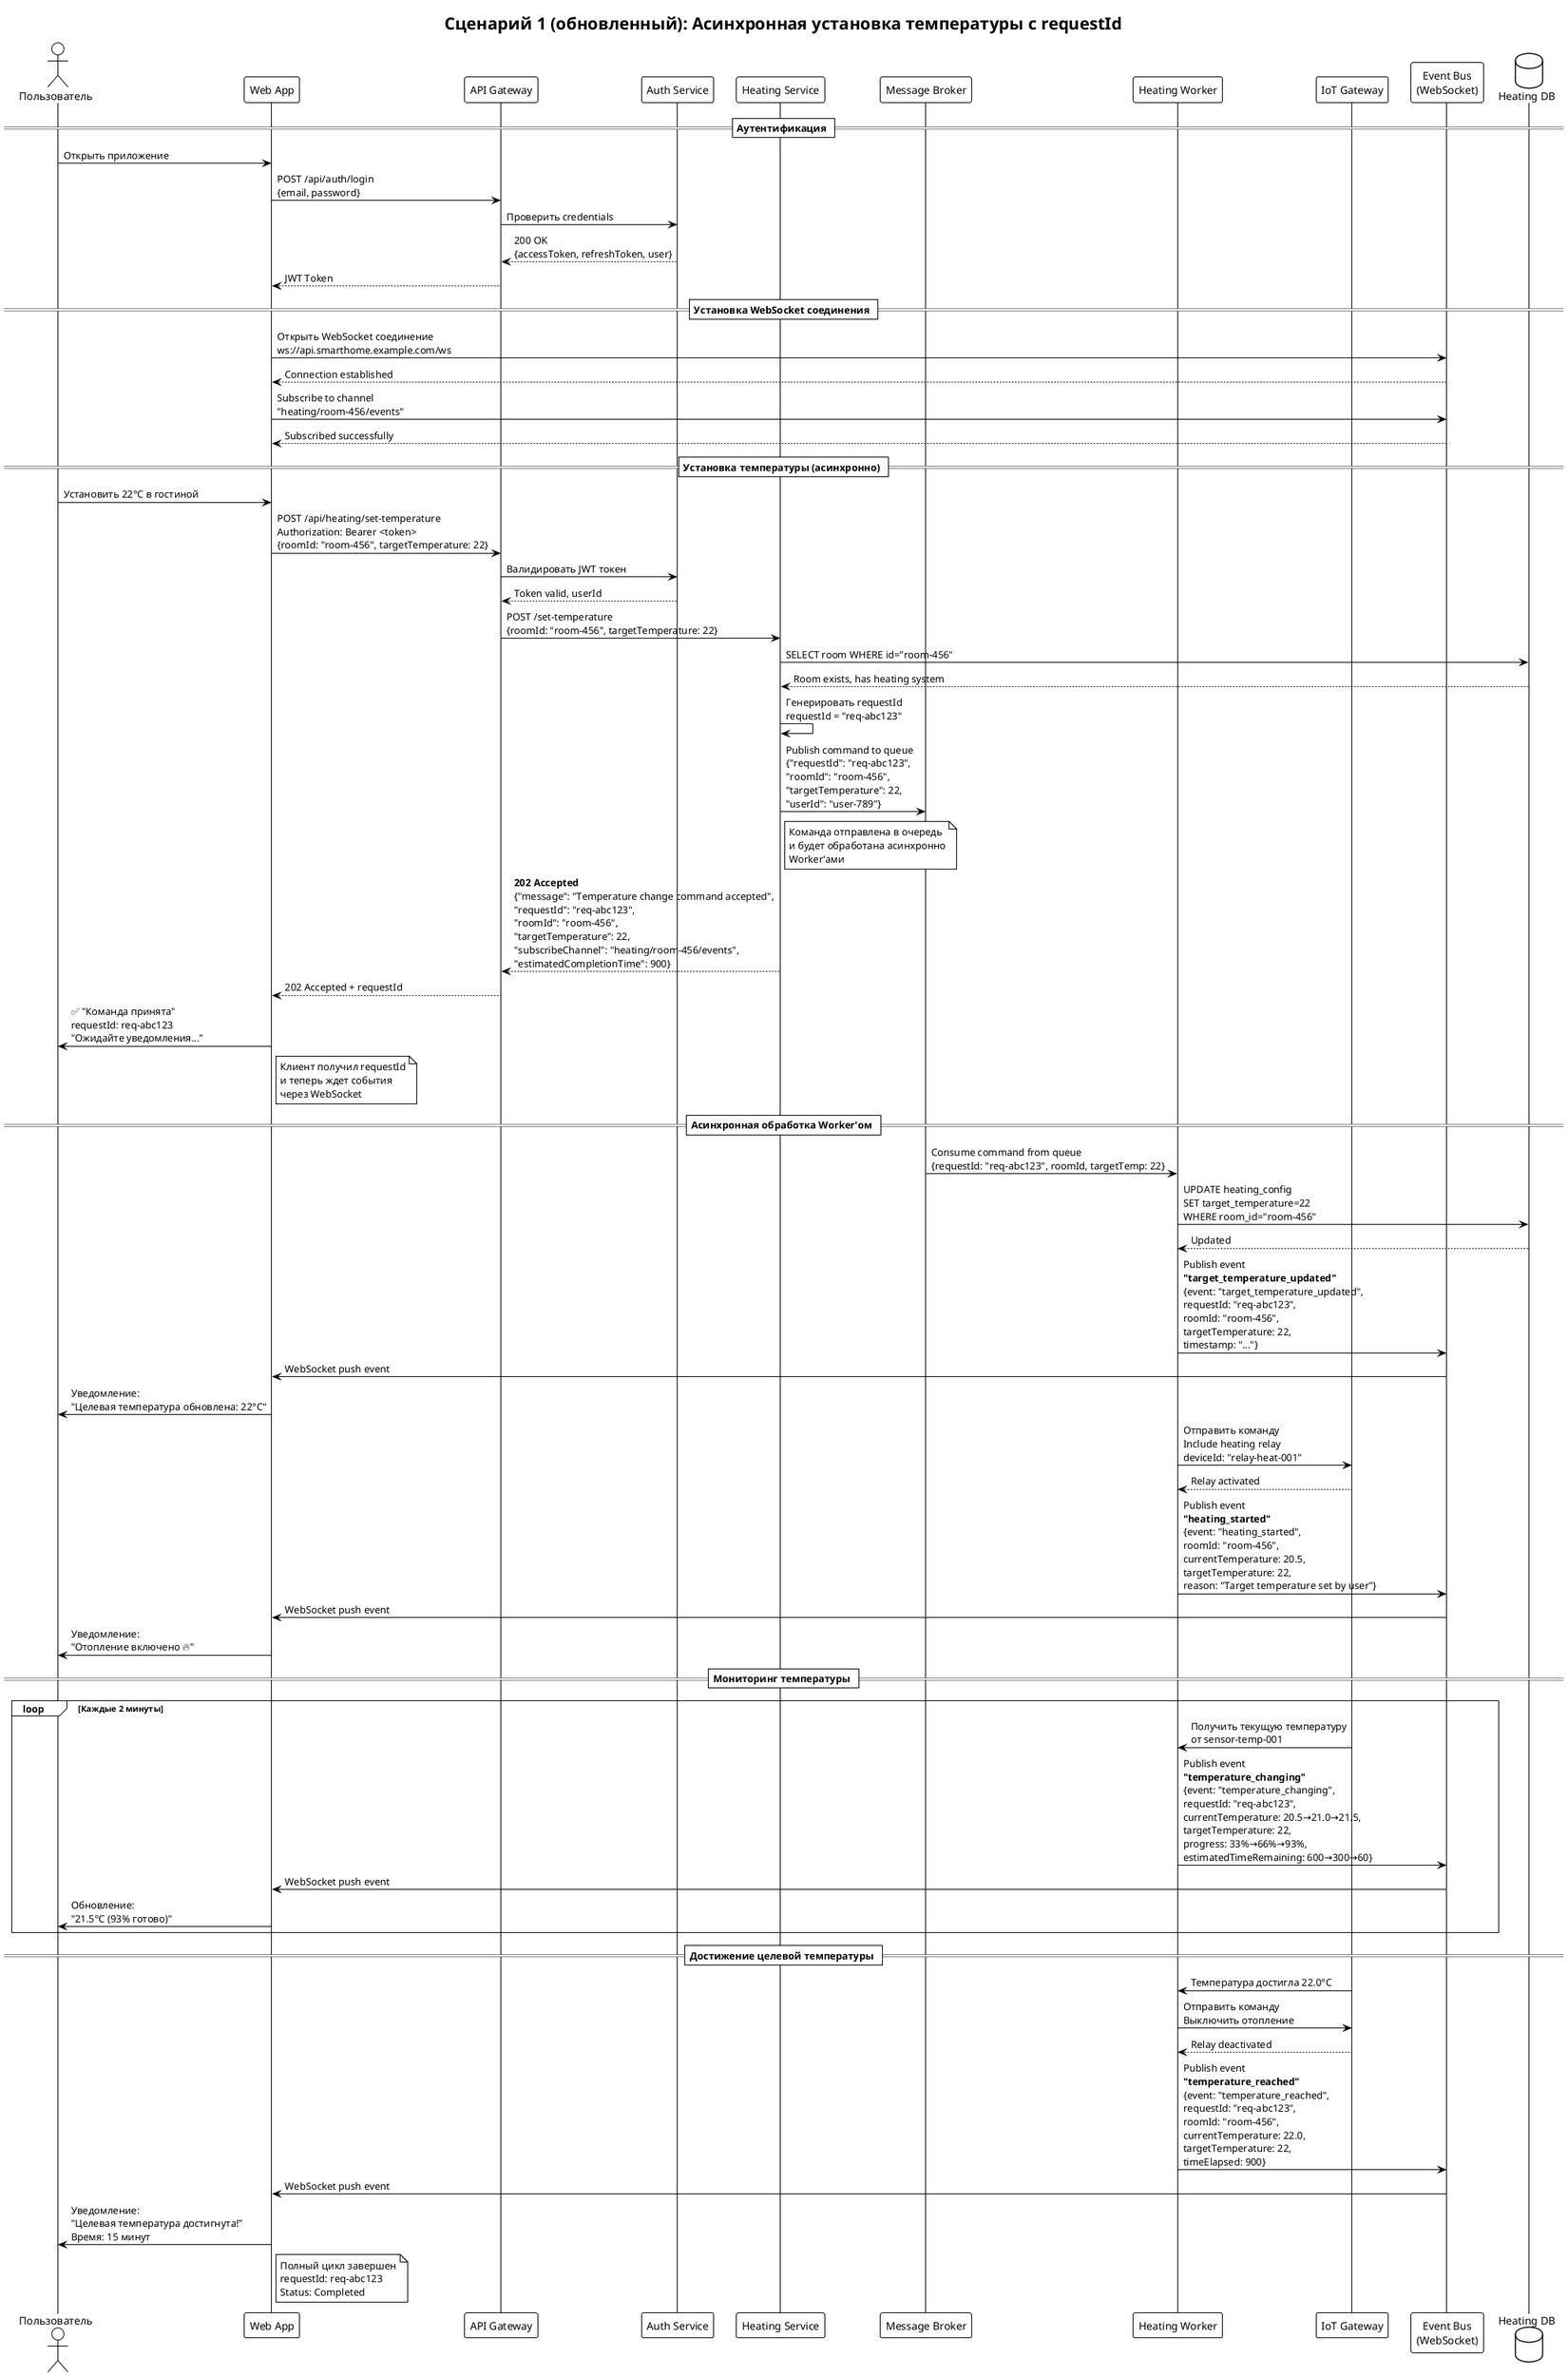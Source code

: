 @startuml
!theme plain
title Сценарий 1 (обновленный): Асинхронная установка температуры с requestId

actor "Пользователь" as User
participant "Web App" as Web
participant "API Gateway" as Gateway
participant "Auth Service" as Auth
participant "Heating Service" as Heating
participant "Message Broker" as Broker
participant "Heating Worker" as Worker
participant "IoT Gateway" as IoT
participant "Event Bus\n(WebSocket)" as Events
database "Heating DB" as HeatingDB

== Аутентификация ==
User -> Web: Открыть приложение
Web -> Gateway: POST /api/auth/login\n{email, password}
Gateway -> Auth: Проверить credentials
Auth --> Gateway: 200 OK\n{accessToken, refreshToken, user}
Gateway --> Web: JWT Token

== Установка WebSocket соединения ==
Web -> Events: Открыть WebSocket соединение\nws://api.smarthome.example.com/ws
Events --> Web: Connection established
Web -> Events: Subscribe to channel\n"heating/room-456/events"
Events --> Web: Subscribed successfully

== Установка температуры (асинхронно) ==
User -> Web: Установить 22°C в гостиной
Web -> Gateway: POST /api/heating/set-temperature\nAuthorization: Bearer <token>\n{roomId: "room-456", targetTemperature: 22}

Gateway -> Auth: Валидировать JWT токен
Auth --> Gateway: Token valid, userId

Gateway -> Heating: POST /set-temperature\n{roomId: "room-456", targetTemperature: 22}

Heating -> HeatingDB: SELECT room WHERE id="room-456"
HeatingDB --> Heating: Room exists, has heating system

Heating -> Heating: Генерировать requestId\nrequestId = "req-abc123"

Heating -> Broker: Publish command to queue\n{"requestId": "req-abc123",\n"roomId": "room-456",\n"targetTemperature": 22,\n"userId": "user-789"}

note right of Heating
  Команда отправлена в очередь
  и будет обработана асинхронно
  Worker'ами
end note

Heating --> Gateway: **202 Accepted**\n{"message": "Temperature change command accepted",\n"requestId": "req-abc123",\n"roomId": "room-456",\n"targetTemperature": 22,\n"subscribeChannel": "heating/room-456/events",\n"estimatedCompletionTime": 900}

Gateway --> Web: 202 Accepted + requestId
Web -> User: ✅ "Команда принята"\nrequestId: req-abc123\n"Ожидайте уведомления..."

note right of Web
  Клиент получил requestId
  и теперь ждет события
  через WebSocket
end note

== Асинхронная обработка Worker'ом ==
Broker -> Worker: Consume command from queue\n{requestId: "req-abc123", roomId, targetTemp: 22}

Worker -> HeatingDB: UPDATE heating_config\nSET target_temperature=22\nWHERE room_id="room-456"
HeatingDB --> Worker: Updated

Worker -> Events: Publish event\n**"target_temperature_updated"**\n{event: "target_temperature_updated",\nrequestId: "req-abc123",\nroomId: "room-456",\ntargetTemperature: 22,\ntimestamp: "..."}

Events -> Web: WebSocket push event
Web -> User: Уведомление:\n"Целевая температура обновлена: 22°C"

Worker -> IoT: Отправить команду\nInclude heating relay\ndeviceId: "relay-heat-001"
IoT --> Worker: Relay activated

Worker -> Events: Publish event\n**"heating_started"**\n{event: "heating_started",\nroomId: "room-456",\ncurrentTemperature: 20.5,\ntargetTemperature: 22,\nreason: "Target temperature set by user"}

Events -> Web: WebSocket push event
Web -> User: Уведомление:\n"Отопление включено 🔥"

== Мониторинг температуры ==
loop Каждые 2 минуты
  IoT -> Worker: Получить текущую температуру\nот sensor-temp-001
  Worker -> Events: Publish event\n**"temperature_changing"**\n{event: "temperature_changing",\nrequestId: "req-abc123",\ncurrentTemperature: 20.5→21.0→21.5,\ntargetTemperature: 22,\nprogress: 33%→66%→93%,\nestimatedTimeRemaining: 600→300→60}
  Events -> Web: WebSocket push event
  Web -> User: Обновление:\n"21.5°C (93% готово)"
end

== Достижение целевой температуры ==
IoT -> Worker: Температура достигла 22.0°C
Worker -> IoT: Отправить команду\nВыключить отопление
IoT --> Worker: Relay deactivated

Worker -> Events: Publish event\n**"temperature_reached"**\n{event: "temperature_reached",\nrequestId: "req-abc123",\nroomId: "room-456",\ncurrentTemperature: 22.0,\ntargetTemperature: 22,\ntimeElapsed: 900}

Events -> Web: WebSocket push event
Web -> User: Уведомление:\n"Целевая температура достигнута!"\nВремя: 15 минут

note right of Web
  Полный цикл завершен
  requestId: req-abc123
  Status: Completed
end note

@enduml